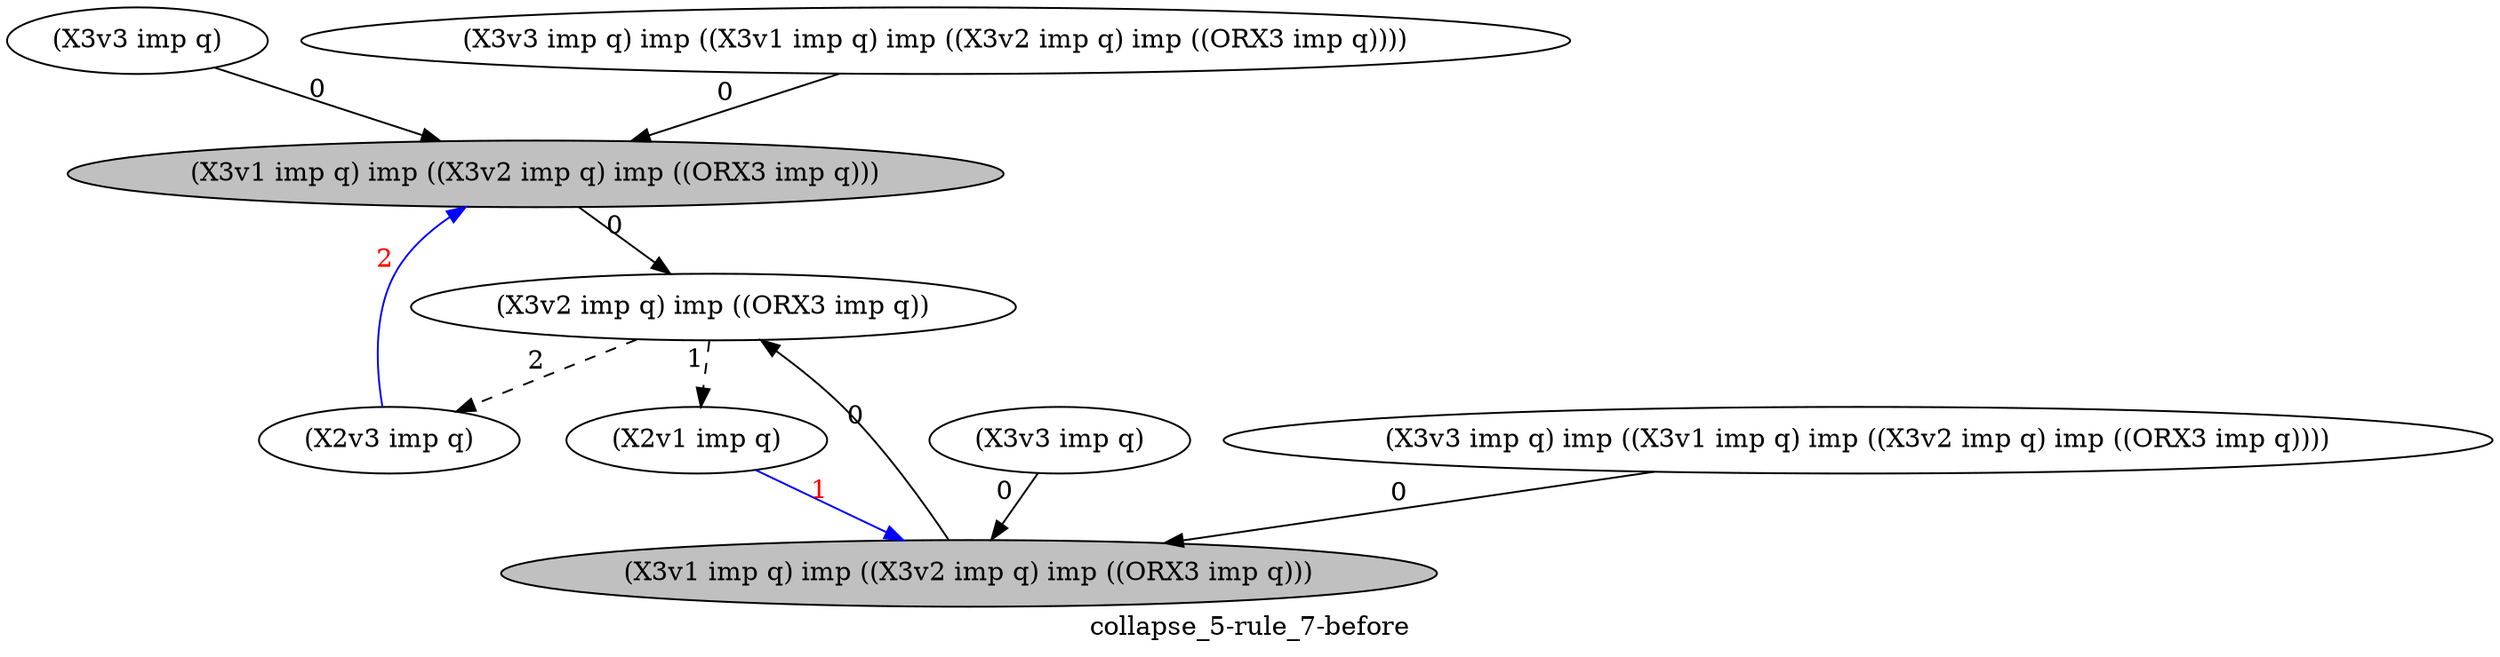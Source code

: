 strict digraph  {
	graph [collapsed_nodes="['36', '103']",
		label="collapse_5-rule_7-before"
	];
	node [label="\N"];
	32	 [ancestor_target=False,
		formula="(X3v3 imp q)",
		hypothesis=False,
		label="(X3v3 imp q)"];
	36	 [ancestor_target=True,
		fillcolor=grey,
		formula="(X3v1 imp q) imp ((X3v2 imp q) imp ((ORX3 imp q)))",
		hypothesis=False,
		label="(X3v1 imp q) imp ((X3v2 imp q) imp ((ORX3 imp q)))",
		style=filled];
	32 -> 36	 [ancestor=False,
		dependencies=00010000000000000000000000000000000010000000000000000000,
		xlabel=0];
	37	 [ancestor_target=False,
		formula="(X3v3 imp q) imp ((X3v1 imp q) imp ((X3v2 imp q) imp ((ORX3 imp q))))",
		hypothesis=False,
		label="(X3v3 imp q) imp ((X3v1 imp q) imp ((X3v2 imp q) imp ((ORX3 imp q))))"];
	37 -> 36	 [ancestor=False,
		dependencies=00000000000000000000000000000000001000000000000000000000,
		xlabel=0];
	35	 [ancestor_target=False,
		formula="(X3v2 imp q) imp ((ORX3 imp q))",
		hypothesis=False,
		label="(X3v2 imp q) imp ((ORX3 imp q))"];
	36 -> 35	 [ancestor=False,
		dependencies=00010000000000000000000000000000001010000000000000000000,
		xlabel=0];
	40	 [ancestor_target=False,
		formula="(X2v3 imp q)",
		hypothesis=False,
		label="(X2v3 imp q)"];
	35 -> 40	 [composed=True,
		style=dashed,
		xlabel=2];
	107	 [ancestor_target=False,
		formula="(X2v1 imp q)",
		hypothesis=False,
		label="(X2v1 imp q)"];
	35 -> 107	 [composed=True,
		style=dashed,
		xlabel=1];
	99	 [ancestor_target=False,
		formula="(X3v3 imp q)",
		hypothesis=False,
		label="(X3v3 imp q)"];
	103	 [ancestor_target=True,
		fillcolor=grey,
		formula="(X3v1 imp q) imp ((X3v2 imp q) imp ((ORX3 imp q)))",
		hypothesis=False,
		label="(X3v1 imp q) imp ((X3v2 imp q) imp ((ORX3 imp q)))",
		style=filled];
	99 -> 103	 [ancestor=False,
		dependencies=00000000000000000000001000000000000000000100000000000000,
		xlabel=0];
	40 -> 36	 [ancestor=True,
		color=blue,
		fontcolor=red,
		path=2,
		xlabel=2];
	103 -> 35	 [ancestor=False,
		dependencies=00000000000000000000001000000000001000000100000000000000,
		xlabel=0];
	107 -> 103	 [ancestor=True,
		color=blue,
		fontcolor=red,
		path=1,
		xlabel=1];
	104	 [ancestor_target=False,
		formula="(X3v3 imp q) imp ((X3v1 imp q) imp ((X3v2 imp q) imp ((ORX3 imp q))))",
		hypothesis=False,
		label="(X3v3 imp q) imp ((X3v1 imp q) imp ((X3v2 imp q) imp ((ORX3 imp q))))"];
	104 -> 103	 [ancestor=False,
		dependencies=00000000000000000000000000000000001000000000000000000000,
		xlabel=0];
}
